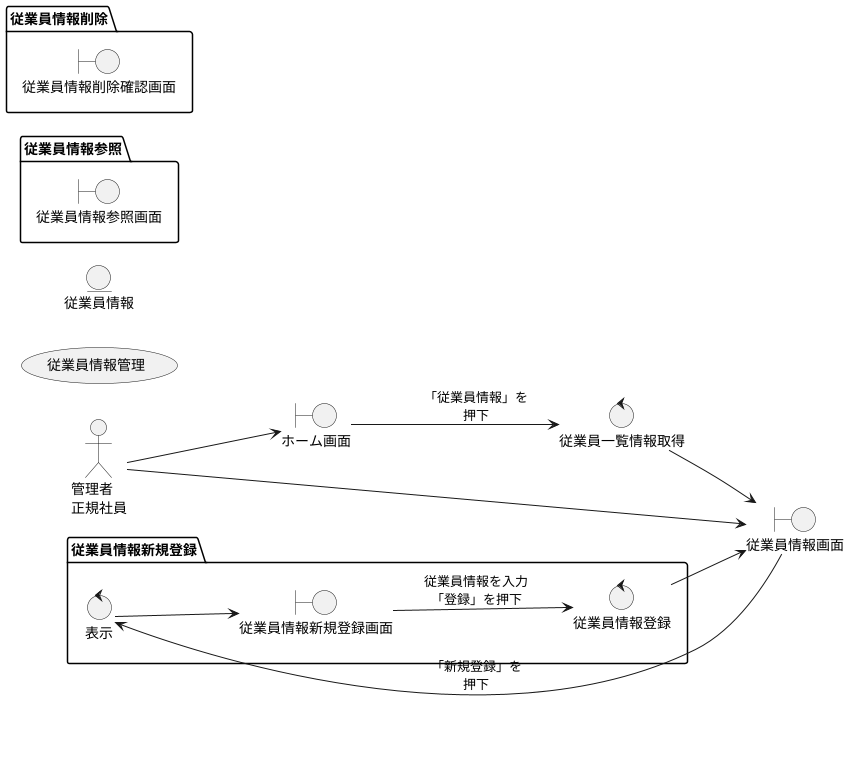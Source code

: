 @startuml robustness

left to right direction

' ユースケース名 (1つのみ)
usecase "従業員情報管理" as JYUGYOUIN

' Actors actor "" as
actor "管理者\n正規社員" as admin

' Boundaries boundary "" as 
boundary "ホーム画面" as home
boundary "従業員情報画面" as jjk
'従業員情報管理画面は従業員情報が一覧で確認できる

' Controls control "" as 
control "従業員一覧情報取得" as jjs_c

' Entities entity "" as
entity "従業員情報" as jj

admin -[hidden]left- JYUGYOUIN
admin --> home
home --> jjs_c:"「従業員情報」を\n押下"
jjs_c --> jjk

' Package 見やすくするのに使用してください
package "従業員情報新規登録"{
    boundary "従業員情報新規登録画面" as jst
    control "表示" as jst_c
    control "従業員情報登録" as jjt_c
    admin --> jjk
    jjk --> jst_c:"「新規登録」を\n押下"
    jst_c --> jst
    jst --> jjt_c:"従業員情報を入力\n「登録」を押下"
    jjt_c --> jjk
}

package "従業員情報参照"{
    boundary "従業員情報参照画面" as jjs

}

package "従業員情報参照"{
    boundary "従業員情報参照画面" as jjs

}

package "従業員情報削除"{
    boundary "従業員情報削除確認画面" as jsk
}

' -- と - を使い分ける
' - で結んだものを近くに、横並びに表示しようとしてくれる
' -- で結んだものはいい感じに配置しようとしてくれる

' 関連の向き
' A -left- B
' A -up- C
' A -right- D
' A -down- E


' together togetherブロック内で宣言された要素は近くに配置されます。
' together {
'     class A
'     class D
' }

' hidden レイアウトのためのヒントを与える
' B -[hidden]- E

@enduml